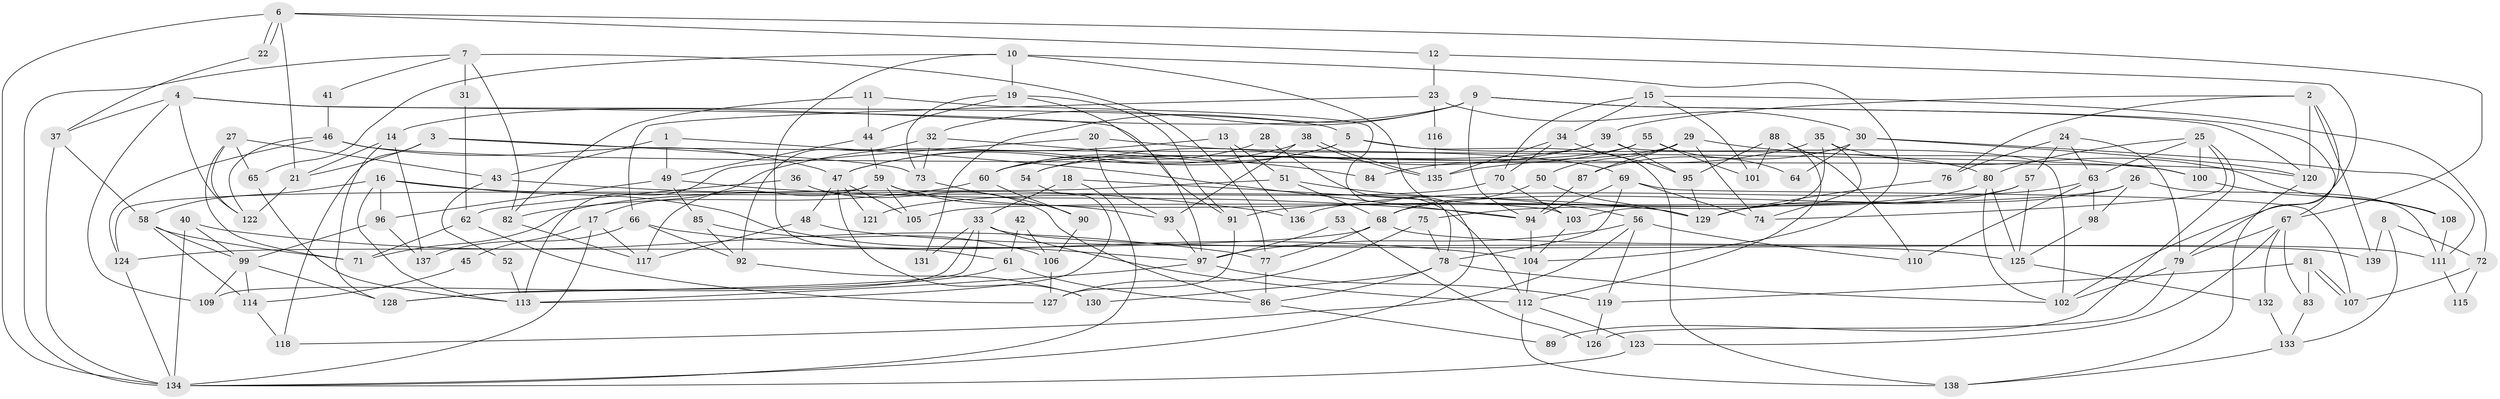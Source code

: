 // Generated by graph-tools (version 1.1) at 2025/51/03/09/25 04:51:37]
// undirected, 139 vertices, 278 edges
graph export_dot {
graph [start="1"]
  node [color=gray90,style=filled];
  1;
  2;
  3;
  4;
  5;
  6;
  7;
  8;
  9;
  10;
  11;
  12;
  13;
  14;
  15;
  16;
  17;
  18;
  19;
  20;
  21;
  22;
  23;
  24;
  25;
  26;
  27;
  28;
  29;
  30;
  31;
  32;
  33;
  34;
  35;
  36;
  37;
  38;
  39;
  40;
  41;
  42;
  43;
  44;
  45;
  46;
  47;
  48;
  49;
  50;
  51;
  52;
  53;
  54;
  55;
  56;
  57;
  58;
  59;
  60;
  61;
  62;
  63;
  64;
  65;
  66;
  67;
  68;
  69;
  70;
  71;
  72;
  73;
  74;
  75;
  76;
  77;
  78;
  79;
  80;
  81;
  82;
  83;
  84;
  85;
  86;
  87;
  88;
  89;
  90;
  91;
  92;
  93;
  94;
  95;
  96;
  97;
  98;
  99;
  100;
  101;
  102;
  103;
  104;
  105;
  106;
  107;
  108;
  109;
  110;
  111;
  112;
  113;
  114;
  115;
  116;
  117;
  118;
  119;
  120;
  121;
  122;
  123;
  124;
  125;
  126;
  127;
  128;
  129;
  130;
  131;
  132;
  133;
  134;
  135;
  136;
  137;
  138;
  139;
  1 -- 94;
  1 -- 49;
  1 -- 43;
  2 -- 39;
  2 -- 120;
  2 -- 76;
  2 -- 79;
  2 -- 139;
  3 -- 21;
  3 -- 100;
  3 -- 73;
  3 -- 118;
  4 -- 122;
  4 -- 5;
  4 -- 37;
  4 -- 91;
  4 -- 109;
  5 -- 80;
  5 -- 60;
  5 -- 47;
  5 -- 138;
  6 -- 22;
  6 -- 22;
  6 -- 134;
  6 -- 12;
  6 -- 21;
  6 -- 67;
  7 -- 77;
  7 -- 134;
  7 -- 31;
  7 -- 41;
  7 -- 82;
  8 -- 133;
  8 -- 139;
  8 -- 72;
  9 -- 32;
  9 -- 67;
  9 -- 14;
  9 -- 94;
  9 -- 120;
  9 -- 131;
  10 -- 65;
  10 -- 104;
  10 -- 19;
  10 -- 61;
  10 -- 134;
  11 -- 82;
  11 -- 44;
  11 -- 78;
  12 -- 102;
  12 -- 23;
  13 -- 17;
  13 -- 51;
  13 -- 136;
  14 -- 137;
  14 -- 21;
  14 -- 128;
  15 -- 72;
  15 -- 70;
  15 -- 34;
  15 -- 101;
  16 -- 97;
  16 -- 113;
  16 -- 58;
  16 -- 96;
  16 -- 129;
  17 -- 117;
  17 -- 134;
  17 -- 45;
  18 -- 134;
  18 -- 33;
  18 -- 103;
  19 -- 44;
  19 -- 73;
  19 -- 91;
  19 -- 97;
  20 -- 93;
  20 -- 69;
  20 -- 113;
  21 -- 122;
  22 -- 37;
  23 -- 30;
  23 -- 66;
  23 -- 116;
  24 -- 76;
  24 -- 79;
  24 -- 57;
  24 -- 63;
  25 -- 63;
  25 -- 74;
  25 -- 80;
  25 -- 89;
  25 -- 100;
  26 -- 111;
  26 -- 68;
  26 -- 98;
  26 -- 105;
  27 -- 122;
  27 -- 43;
  27 -- 65;
  27 -- 71;
  28 -- 112;
  28 -- 60;
  29 -- 74;
  29 -- 100;
  29 -- 50;
  29 -- 54;
  29 -- 87;
  30 -- 87;
  30 -- 120;
  30 -- 64;
  30 -- 111;
  31 -- 62;
  32 -- 92;
  32 -- 73;
  32 -- 84;
  33 -- 112;
  33 -- 128;
  33 -- 109;
  33 -- 111;
  33 -- 131;
  34 -- 95;
  34 -- 70;
  34 -- 135;
  35 -- 103;
  35 -- 135;
  35 -- 74;
  35 -- 108;
  36 -- 62;
  36 -- 86;
  37 -- 134;
  37 -- 58;
  38 -- 135;
  38 -- 135;
  38 -- 93;
  38 -- 47;
  39 -- 102;
  39 -- 95;
  39 -- 54;
  39 -- 60;
  40 -- 77;
  40 -- 99;
  40 -- 134;
  41 -- 46;
  42 -- 106;
  42 -- 61;
  43 -- 136;
  43 -- 52;
  44 -- 49;
  44 -- 59;
  45 -- 114;
  46 -- 47;
  46 -- 124;
  46 -- 120;
  46 -- 122;
  47 -- 48;
  47 -- 105;
  47 -- 121;
  47 -- 130;
  48 -- 125;
  48 -- 117;
  49 -- 96;
  49 -- 94;
  49 -- 85;
  50 -- 129;
  50 -- 68;
  51 -- 71;
  51 -- 56;
  51 -- 68;
  52 -- 113;
  53 -- 97;
  53 -- 126;
  54 -- 113;
  55 -- 60;
  55 -- 101;
  55 -- 64;
  55 -- 84;
  56 -- 118;
  56 -- 97;
  56 -- 110;
  56 -- 119;
  57 -- 129;
  57 -- 75;
  57 -- 125;
  58 -- 71;
  58 -- 99;
  58 -- 114;
  59 -- 105;
  59 -- 124;
  59 -- 93;
  59 -- 117;
  59 -- 129;
  60 -- 82;
  60 -- 90;
  61 -- 128;
  61 -- 86;
  62 -- 127;
  62 -- 71;
  63 -- 98;
  63 -- 110;
  63 -- 136;
  65 -- 113;
  66 -- 92;
  66 -- 104;
  66 -- 137;
  67 -- 83;
  67 -- 79;
  67 -- 123;
  67 -- 132;
  68 -- 77;
  68 -- 124;
  68 -- 139;
  69 -- 94;
  69 -- 78;
  69 -- 74;
  69 -- 107;
  70 -- 103;
  70 -- 121;
  72 -- 107;
  72 -- 115;
  73 -- 90;
  75 -- 78;
  75 -- 127;
  76 -- 129;
  77 -- 86;
  78 -- 102;
  78 -- 86;
  78 -- 130;
  79 -- 102;
  79 -- 126;
  80 -- 91;
  80 -- 102;
  80 -- 125;
  81 -- 119;
  81 -- 107;
  81 -- 107;
  81 -- 83;
  82 -- 117;
  83 -- 133;
  85 -- 106;
  85 -- 92;
  86 -- 89;
  87 -- 94;
  88 -- 110;
  88 -- 112;
  88 -- 95;
  88 -- 101;
  90 -- 106;
  91 -- 127;
  92 -- 130;
  93 -- 97;
  94 -- 104;
  95 -- 129;
  96 -- 99;
  96 -- 137;
  97 -- 113;
  97 -- 119;
  98 -- 125;
  99 -- 109;
  99 -- 114;
  99 -- 128;
  100 -- 108;
  103 -- 104;
  104 -- 112;
  106 -- 127;
  108 -- 111;
  111 -- 115;
  112 -- 138;
  112 -- 123;
  114 -- 118;
  116 -- 135;
  119 -- 126;
  120 -- 138;
  123 -- 134;
  124 -- 134;
  125 -- 132;
  132 -- 133;
  133 -- 138;
}
